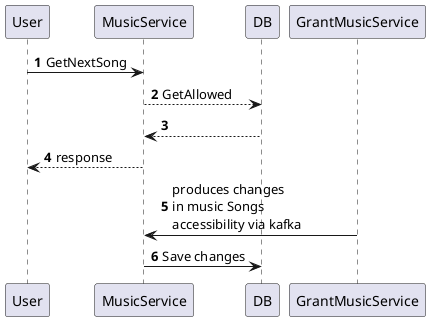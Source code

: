 @startuml
'https://plantuml.com/sequence-diagram

autonumber

User -> MusicService: GetNextSong
MusicService --> DB : GetAllowed
MusicService <-- DB
User <-- MusicService  : response

MusicService <- GrantMusicService: produces changes \nin music Songs \naccessibility via kafka
MusicService -> DB : Save changes
@enduml
